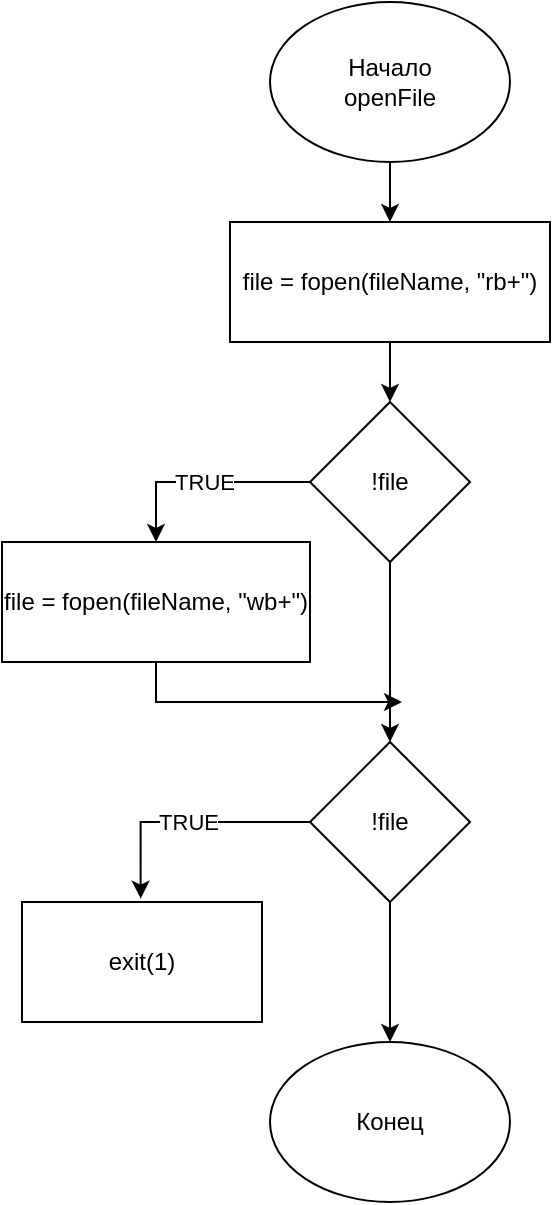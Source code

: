 <mxfile version="21.1.1" type="device">
  <diagram name="Страница 1" id="9Qu8hnE4xA6CWz-S7gTM">
    <mxGraphModel dx="2074" dy="1148" grid="1" gridSize="10" guides="1" tooltips="1" connect="1" arrows="1" fold="1" page="1" pageScale="1" pageWidth="827" pageHeight="1169" math="0" shadow="0">
      <root>
        <mxCell id="0" />
        <mxCell id="1" parent="0" />
        <mxCell id="oRJDLPFynKWb5hCNsr-5-3" style="edgeStyle=orthogonalEdgeStyle;rounded=0;orthogonalLoop=1;jettySize=auto;html=1;" parent="1" source="oRJDLPFynKWb5hCNsr-5-1" target="oRJDLPFynKWb5hCNsr-5-2" edge="1">
          <mxGeometry relative="1" as="geometry" />
        </mxCell>
        <mxCell id="oRJDLPFynKWb5hCNsr-5-1" value="Начало&lt;br&gt;openFile" style="ellipse;whiteSpace=wrap;html=1;" parent="1" vertex="1">
          <mxGeometry x="354" y="30" width="120" height="80" as="geometry" />
        </mxCell>
        <mxCell id="oRJDLPFynKWb5hCNsr-5-5" style="edgeStyle=orthogonalEdgeStyle;rounded=0;orthogonalLoop=1;jettySize=auto;html=1;" parent="1" source="oRJDLPFynKWb5hCNsr-5-2" target="oRJDLPFynKWb5hCNsr-5-4" edge="1">
          <mxGeometry relative="1" as="geometry" />
        </mxCell>
        <mxCell id="oRJDLPFynKWb5hCNsr-5-2" value="file = fopen(fileName, &quot;rb+&quot;)" style="rounded=0;whiteSpace=wrap;html=1;" parent="1" vertex="1">
          <mxGeometry x="334" y="140" width="160" height="60" as="geometry" />
        </mxCell>
        <mxCell id="oRJDLPFynKWb5hCNsr-5-8" value="TRUE" style="edgeStyle=orthogonalEdgeStyle;rounded=0;orthogonalLoop=1;jettySize=auto;html=1;entryX=0.5;entryY=0;entryDx=0;entryDy=0;" parent="1" source="oRJDLPFynKWb5hCNsr-5-4" target="oRJDLPFynKWb5hCNsr-5-6" edge="1">
          <mxGeometry relative="1" as="geometry">
            <Array as="points">
              <mxPoint x="297" y="270" />
            </Array>
          </mxGeometry>
        </mxCell>
        <mxCell id="oRJDLPFynKWb5hCNsr-5-10" style="edgeStyle=orthogonalEdgeStyle;rounded=0;orthogonalLoop=1;jettySize=auto;html=1;entryX=0.5;entryY=0;entryDx=0;entryDy=0;" parent="1" source="oRJDLPFynKWb5hCNsr-5-4" target="oRJDLPFynKWb5hCNsr-5-9" edge="1">
          <mxGeometry relative="1" as="geometry" />
        </mxCell>
        <mxCell id="oRJDLPFynKWb5hCNsr-5-4" value="!file" style="rhombus;whiteSpace=wrap;html=1;" parent="1" vertex="1">
          <mxGeometry x="374" y="230" width="80" height="80" as="geometry" />
        </mxCell>
        <mxCell id="61aJp_Gt5_nWUSnt7OLB-1" style="edgeStyle=orthogonalEdgeStyle;rounded=0;orthogonalLoop=1;jettySize=auto;html=1;" edge="1" parent="1" source="oRJDLPFynKWb5hCNsr-5-6">
          <mxGeometry relative="1" as="geometry">
            <mxPoint x="420" y="380" as="targetPoint" />
            <Array as="points">
              <mxPoint x="297" y="380" />
            </Array>
          </mxGeometry>
        </mxCell>
        <mxCell id="oRJDLPFynKWb5hCNsr-5-6" value="file = fopen(fileName, &quot;wb+&quot;)" style="rounded=0;whiteSpace=wrap;html=1;" parent="1" vertex="1">
          <mxGeometry x="220" y="300" width="154" height="60" as="geometry" />
        </mxCell>
        <mxCell id="oRJDLPFynKWb5hCNsr-5-12" value="TRUE" style="edgeStyle=orthogonalEdgeStyle;rounded=0;orthogonalLoop=1;jettySize=auto;html=1;entryX=0.436;entryY=-0.021;entryDx=0;entryDy=0;entryPerimeter=0;" parent="1" source="oRJDLPFynKWb5hCNsr-5-9" edge="1">
          <mxGeometry relative="1" as="geometry">
            <mxPoint x="289.32" y="478.32" as="targetPoint" />
            <Array as="points">
              <mxPoint x="289" y="440" />
            </Array>
          </mxGeometry>
        </mxCell>
        <mxCell id="oRJDLPFynKWb5hCNsr-5-15" style="edgeStyle=orthogonalEdgeStyle;rounded=0;orthogonalLoop=1;jettySize=auto;html=1;entryX=0.5;entryY=0;entryDx=0;entryDy=0;" parent="1" source="oRJDLPFynKWb5hCNsr-5-9" target="oRJDLPFynKWb5hCNsr-5-14" edge="1">
          <mxGeometry relative="1" as="geometry" />
        </mxCell>
        <mxCell id="oRJDLPFynKWb5hCNsr-5-9" value="!file" style="rhombus;whiteSpace=wrap;html=1;" parent="1" vertex="1">
          <mxGeometry x="374" y="400" width="80" height="80" as="geometry" />
        </mxCell>
        <mxCell id="oRJDLPFynKWb5hCNsr-5-13" value="exit(1)" style="rounded=0;whiteSpace=wrap;html=1;" parent="1" vertex="1">
          <mxGeometry x="230" y="480" width="120" height="60" as="geometry" />
        </mxCell>
        <mxCell id="oRJDLPFynKWb5hCNsr-5-14" value="Конец" style="ellipse;whiteSpace=wrap;html=1;" parent="1" vertex="1">
          <mxGeometry x="354" y="550" width="120" height="80" as="geometry" />
        </mxCell>
      </root>
    </mxGraphModel>
  </diagram>
</mxfile>
